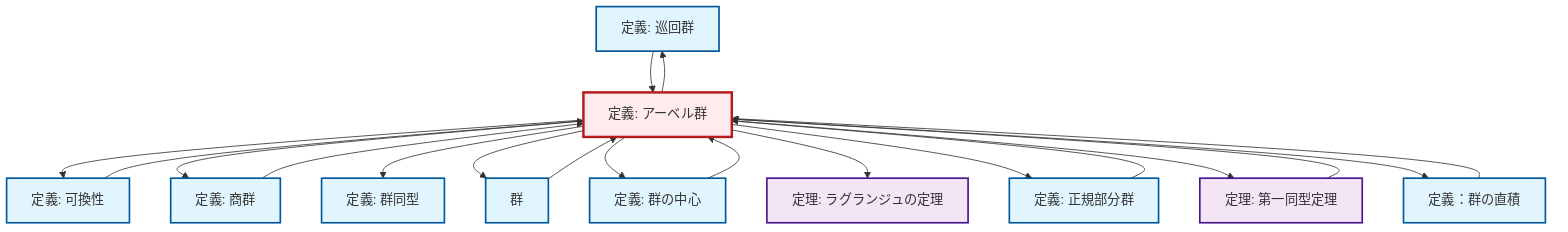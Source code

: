 graph TD
    classDef definition fill:#e1f5fe,stroke:#01579b,stroke-width:2px
    classDef theorem fill:#f3e5f5,stroke:#4a148c,stroke-width:2px
    classDef axiom fill:#fff3e0,stroke:#e65100,stroke-width:2px
    classDef example fill:#e8f5e9,stroke:#1b5e20,stroke-width:2px
    classDef current fill:#ffebee,stroke:#b71c1c,stroke-width:3px
    def-isomorphism["定義: 群同型"]:::definition
    def-cyclic-group["定義: 巡回群"]:::definition
    thm-lagrange["定理: ラグランジュの定理"]:::theorem
    def-abelian-group["定義: アーベル群"]:::definition
    def-normal-subgroup["定義: 正規部分群"]:::definition
    def-center-of-group["定義: 群の中心"]:::definition
    def-commutativity["定義: 可換性"]:::definition
    def-quotient-group["定義: 商群"]:::definition
    def-direct-product["定義：群の直積"]:::definition
    thm-first-isomorphism["定理: 第一同型定理"]:::theorem
    def-group["群"]:::definition
    def-abelian-group --> def-commutativity
    def-normal-subgroup --> def-abelian-group
    def-abelian-group --> def-quotient-group
    def-quotient-group --> def-abelian-group
    def-abelian-group --> def-isomorphism
    def-center-of-group --> def-abelian-group
    def-abelian-group --> def-group
    def-group --> def-abelian-group
    thm-first-isomorphism --> def-abelian-group
    def-abelian-group --> def-center-of-group
    def-abelian-group --> thm-lagrange
    def-abelian-group --> def-cyclic-group
    def-commutativity --> def-abelian-group
    def-cyclic-group --> def-abelian-group
    def-abelian-group --> def-normal-subgroup
    def-abelian-group --> thm-first-isomorphism
    def-direct-product --> def-abelian-group
    def-abelian-group --> def-direct-product
    class def-abelian-group current